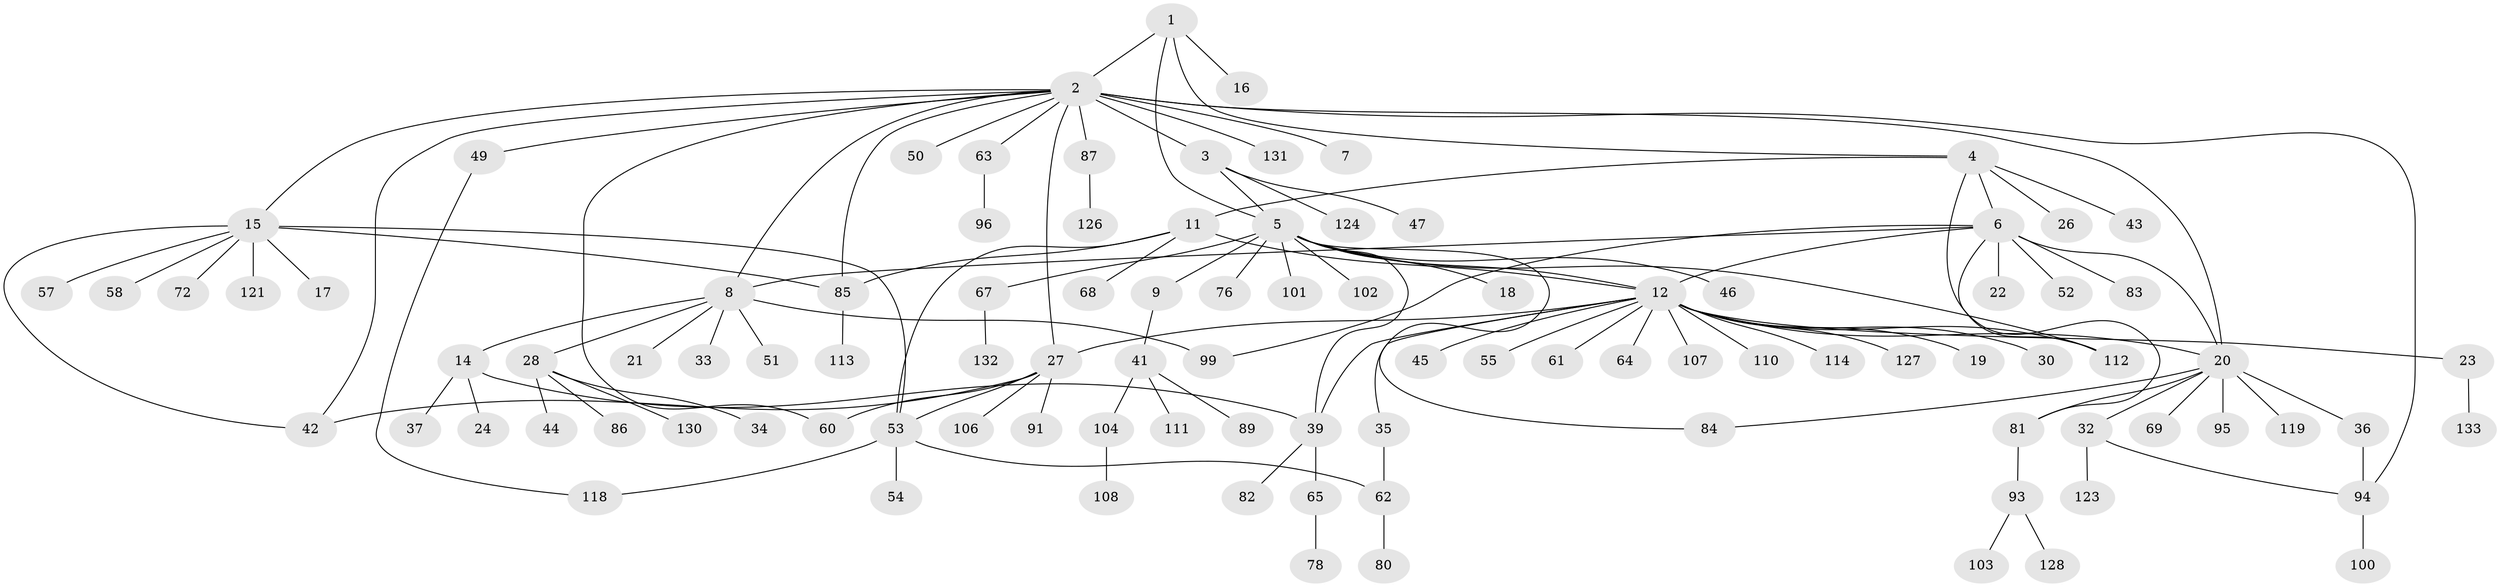 // Generated by graph-tools (version 1.1) at 2025/23/03/03/25 07:23:49]
// undirected, 101 vertices, 125 edges
graph export_dot {
graph [start="1"]
  node [color=gray90,style=filled];
  1 [super="+120"];
  2 [super="+25"];
  3 [super="+31"];
  4 [super="+66"];
  5 [super="+10"];
  6 [super="+115"];
  7;
  8 [super="+92"];
  9;
  11 [super="+48"];
  12 [super="+13"];
  14 [super="+59"];
  15 [super="+74"];
  16;
  17 [super="+56"];
  18;
  19;
  20 [super="+40"];
  21;
  22 [super="+38"];
  23;
  24 [super="+116"];
  26;
  27 [super="+79"];
  28 [super="+29"];
  30;
  32;
  33;
  34;
  35;
  36 [super="+129"];
  37;
  39;
  41 [super="+75"];
  42 [super="+77"];
  43;
  44;
  45 [super="+90"];
  46;
  47;
  49;
  50;
  51;
  52;
  53 [super="+71"];
  54 [super="+88"];
  55 [super="+70"];
  57;
  58;
  60;
  61;
  62;
  63 [super="+73"];
  64;
  65;
  67;
  68;
  69;
  72;
  76;
  78 [super="+105"];
  80;
  81;
  82;
  83;
  84;
  85 [super="+98"];
  86 [super="+117"];
  87;
  89;
  91;
  93 [super="+122"];
  94 [super="+97"];
  95;
  96;
  99;
  100;
  101;
  102;
  103;
  104;
  106 [super="+109"];
  107 [super="+125"];
  108;
  110;
  111;
  112;
  113;
  114;
  118;
  119;
  121;
  123;
  124;
  126;
  127;
  128;
  130;
  131;
  132;
  133;
  1 -- 2;
  1 -- 4;
  1 -- 5;
  1 -- 16;
  2 -- 3 [weight=2];
  2 -- 7;
  2 -- 8;
  2 -- 15;
  2 -- 20 [weight=2];
  2 -- 27;
  2 -- 42;
  2 -- 49;
  2 -- 50;
  2 -- 60;
  2 -- 63;
  2 -- 94;
  2 -- 131;
  2 -- 85;
  2 -- 87;
  3 -- 5;
  3 -- 47;
  3 -- 124;
  4 -- 6;
  4 -- 11;
  4 -- 26;
  4 -- 43;
  4 -- 81;
  5 -- 9 [weight=2];
  5 -- 39;
  5 -- 76;
  5 -- 84;
  5 -- 67;
  5 -- 101;
  5 -- 102;
  5 -- 46;
  5 -- 112;
  5 -- 18;
  5 -- 12;
  6 -- 8;
  6 -- 12;
  6 -- 22;
  6 -- 52;
  6 -- 83;
  6 -- 99;
  6 -- 112;
  6 -- 20;
  8 -- 14;
  8 -- 21;
  8 -- 28;
  8 -- 33;
  8 -- 51;
  8 -- 99;
  9 -- 41;
  11 -- 12 [weight=2];
  11 -- 68;
  11 -- 85;
  11 -- 53;
  12 -- 23;
  12 -- 30;
  12 -- 55;
  12 -- 61;
  12 -- 110;
  12 -- 112;
  12 -- 114;
  12 -- 127;
  12 -- 64;
  12 -- 35;
  12 -- 39;
  12 -- 107 [weight=2];
  12 -- 45;
  12 -- 19;
  12 -- 20;
  12 -- 27;
  14 -- 24;
  14 -- 37;
  14 -- 39;
  15 -- 17;
  15 -- 57;
  15 -- 58;
  15 -- 72;
  15 -- 85;
  15 -- 121;
  15 -- 53;
  15 -- 42;
  20 -- 32;
  20 -- 36;
  20 -- 69;
  20 -- 81;
  20 -- 84;
  20 -- 119;
  20 -- 95;
  23 -- 133;
  27 -- 53;
  27 -- 91;
  27 -- 106;
  27 -- 60;
  27 -- 42;
  28 -- 34;
  28 -- 44;
  28 -- 86;
  28 -- 130;
  32 -- 123;
  32 -- 94;
  35 -- 62;
  36 -- 94;
  39 -- 65;
  39 -- 82;
  41 -- 104;
  41 -- 89;
  41 -- 111;
  49 -- 118;
  53 -- 54;
  53 -- 118;
  53 -- 62;
  62 -- 80;
  63 -- 96;
  65 -- 78;
  67 -- 132;
  81 -- 93;
  85 -- 113;
  87 -- 126;
  93 -- 103;
  93 -- 128;
  94 -- 100;
  104 -- 108;
}
